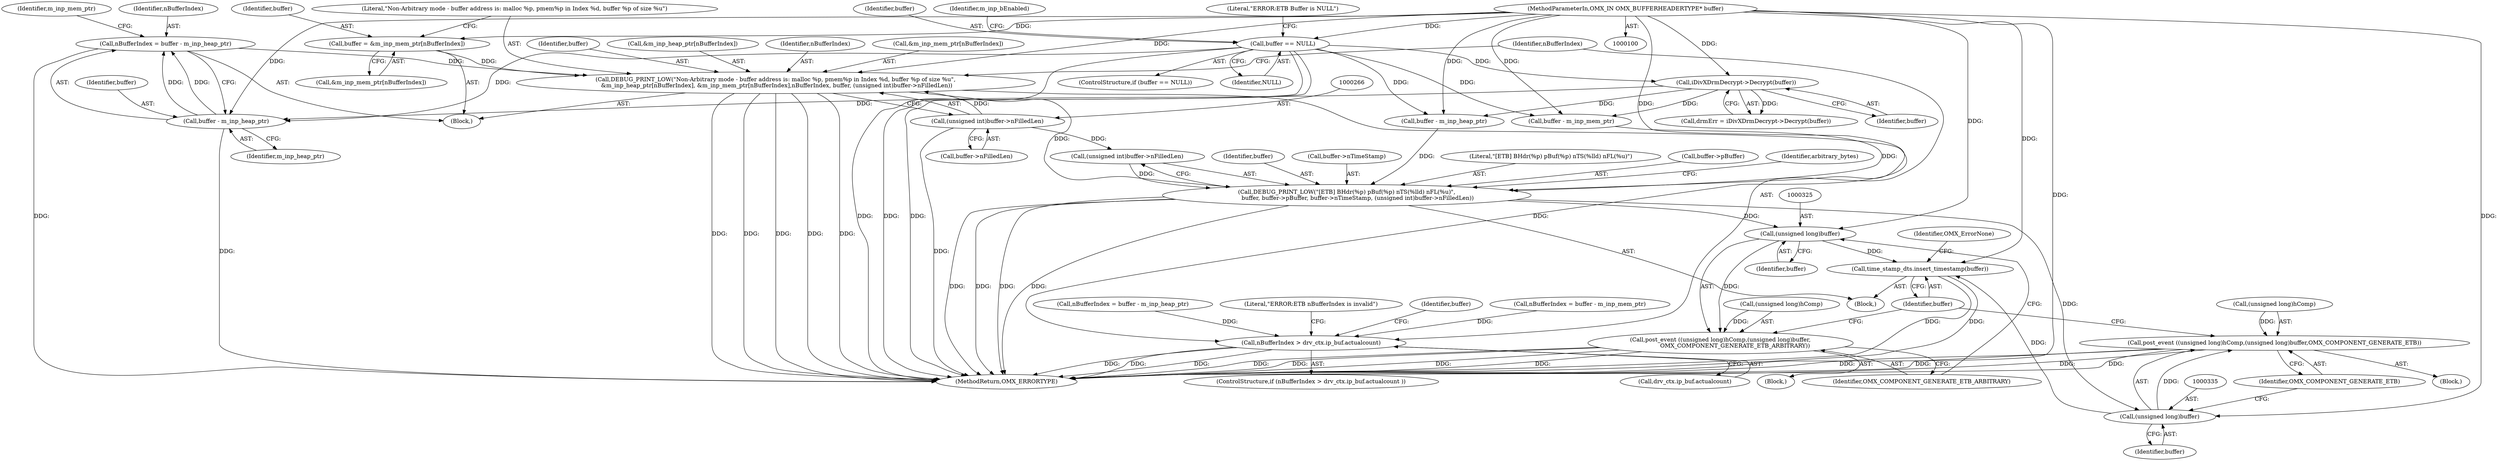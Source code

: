 digraph "0_Android_5b82f4f90c3d531313714df4b936f92fb0ff15cf@array" {
"1000253" [label="(Call,DEBUG_PRINT_LOW(\"Non-Arbitrary mode - buffer address is: malloc %p, pmem%p in Index %d, buffer %p of size %u\",\n &m_inp_heap_ptr[nBufferIndex], &m_inp_mem_ptr[nBufferIndex],nBufferIndex, buffer, (unsigned int)buffer->nFilledLen))"];
"1000209" [label="(Call,nBufferIndex = buffer - m_inp_heap_ptr)"];
"1000211" [label="(Call,buffer - m_inp_heap_ptr)"];
"1000134" [label="(Call,buffer == NULL)"];
"1000102" [label="(MethodParameterIn,OMX_IN OMX_BUFFERHEADERTYPE* buffer)"];
"1000172" [label="(Call,iDivXDrmDecrypt->Decrypt(buffer))"];
"1000247" [label="(Call,buffer = &m_inp_mem_ptr[nBufferIndex])"];
"1000265" [label="(Call,(unsigned int)buffer->nFilledLen)"];
"1000278" [label="(Call,nBufferIndex > drv_ctx.ip_buf.actualcount)"];
"1000303" [label="(Call,DEBUG_PRINT_LOW(\"[ETB] BHdr(%p) pBuf(%p) nTS(%lld) nFL(%u)\",\n            buffer, buffer->pBuffer, buffer->nTimeStamp, (unsigned int)buffer->nFilledLen))"];
"1000324" [label="(Call,(unsigned long)buffer)"];
"1000320" [label="(Call,post_event ((unsigned long)hComp,(unsigned long)buffer,\n                OMX_COMPONENT_GENERATE_ETB_ARBITRARY))"];
"1000338" [label="(Call,time_stamp_dts.insert_timestamp(buffer))"];
"1000334" [label="(Call,(unsigned long)buffer)"];
"1000330" [label="(Call,post_event ((unsigned long)hComp,(unsigned long)buffer,OMX_COMPONENT_GENERATE_ETB))"];
"1000278" [label="(Call,nBufferIndex > drv_ctx.ip_buf.actualcount)"];
"1000327" [label="(Identifier,OMX_COMPONENT_GENERATE_ETB_ARBITRARY)"];
"1000279" [label="(Identifier,nBufferIndex)"];
"1000139" [label="(Literal,\"ERROR:ETB Buffer is NULL\")"];
"1000197" [label="(Call,nBufferIndex = buffer - m_inp_heap_ptr)"];
"1000326" [label="(Identifier,buffer)"];
"1000287" [label="(Literal,\"ERROR:ETB nBufferIndex is invalid\")"];
"1000330" [label="(Call,post_event ((unsigned long)hComp,(unsigned long)buffer,OMX_COMPONENT_GENERATE_ETB))"];
"1000321" [label="(Call,(unsigned long)hComp)"];
"1000319" [label="(Block,)"];
"1000247" [label="(Call,buffer = &m_inp_mem_ptr[nBufferIndex])"];
"1000267" [label="(Call,buffer->nFilledLen)"];
"1000334" [label="(Call,(unsigned long)buffer)"];
"1000212" [label="(Identifier,buffer)"];
"1000331" [label="(Call,(unsigned long)hComp)"];
"1000249" [label="(Call,&m_inp_mem_ptr[nBufferIndex])"];
"1000303" [label="(Call,DEBUG_PRINT_LOW(\"[ETB] BHdr(%p) pBuf(%p) nTS(%lld) nFL(%u)\",\n            buffer, buffer->pBuffer, buffer->nTimeStamp, (unsigned int)buffer->nFilledLen))"];
"1000248" [label="(Identifier,buffer)"];
"1000213" [label="(Identifier,m_inp_heap_ptr)"];
"1000277" [label="(ControlStructure,if (nBufferIndex > drv_ctx.ip_buf.actualcount ))"];
"1000210" [label="(Identifier,nBufferIndex)"];
"1000305" [label="(Identifier,buffer)"];
"1000337" [label="(Identifier,OMX_COMPONENT_GENERATE_ETB)"];
"1000136" [label="(Identifier,NULL)"];
"1000309" [label="(Call,buffer->nTimeStamp)"];
"1000135" [label="(Identifier,buffer)"];
"1000312" [label="(Call,(unsigned int)buffer->nFilledLen)"];
"1000264" [label="(Identifier,buffer)"];
"1000320" [label="(Call,post_event ((unsigned long)hComp,(unsigned long)buffer,\n                OMX_COMPONENT_GENERATE_ETB_ARBITRARY))"];
"1000211" [label="(Call,buffer - m_inp_heap_ptr)"];
"1000217" [label="(Identifier,m_inp_mem_ptr)"];
"1000133" [label="(ControlStructure,if (buffer == NULL))"];
"1000341" [label="(Identifier,OMX_ErrorNone)"];
"1000265" [label="(Call,(unsigned int)buffer->nFilledLen)"];
"1000293" [label="(Identifier,buffer)"];
"1000255" [label="(Call,&m_inp_heap_ptr[nBufferIndex])"];
"1000103" [label="(Block,)"];
"1000304" [label="(Literal,\"[ETB] BHdr(%p) pBuf(%p) nTS(%lld) nFL(%u)\")"];
"1000102" [label="(MethodParameterIn,OMX_IN OMX_BUFFERHEADERTYPE* buffer)"];
"1000329" [label="(Block,)"];
"1000253" [label="(Call,DEBUG_PRINT_LOW(\"Non-Arbitrary mode - buffer address is: malloc %p, pmem%p in Index %d, buffer %p of size %u\",\n &m_inp_heap_ptr[nBufferIndex], &m_inp_mem_ptr[nBufferIndex],nBufferIndex, buffer, (unsigned int)buffer->nFilledLen))"];
"1000338" [label="(Call,time_stamp_dts.insert_timestamp(buffer))"];
"1000272" [label="(Call,nBufferIndex = buffer - m_inp_mem_ptr)"];
"1000263" [label="(Identifier,nBufferIndex)"];
"1000306" [label="(Call,buffer->pBuffer)"];
"1000134" [label="(Call,buffer == NULL)"];
"1000274" [label="(Call,buffer - m_inp_mem_ptr)"];
"1000170" [label="(Call,drmErr = iDivXDrmDecrypt->Decrypt(buffer))"];
"1000280" [label="(Call,drv_ctx.ip_buf.actualcount)"];
"1000173" [label="(Identifier,buffer)"];
"1000209" [label="(Call,nBufferIndex = buffer - m_inp_heap_ptr)"];
"1000339" [label="(Identifier,buffer)"];
"1000336" [label="(Identifier,buffer)"];
"1000259" [label="(Call,&m_inp_mem_ptr[nBufferIndex])"];
"1000172" [label="(Call,iDivXDrmDecrypt->Decrypt(buffer))"];
"1000208" [label="(Block,)"];
"1000199" [label="(Call,buffer - m_inp_heap_ptr)"];
"1000342" [label="(MethodReturn,OMX_ERRORTYPE)"];
"1000324" [label="(Call,(unsigned long)buffer)"];
"1000318" [label="(Identifier,arbitrary_bytes)"];
"1000144" [label="(Identifier,m_inp_bEnabled)"];
"1000254" [label="(Literal,\"Non-Arbitrary mode - buffer address is: malloc %p, pmem%p in Index %d, buffer %p of size %u\")"];
"1000253" -> "1000208"  [label="AST: "];
"1000253" -> "1000265"  [label="CFG: "];
"1000254" -> "1000253"  [label="AST: "];
"1000255" -> "1000253"  [label="AST: "];
"1000259" -> "1000253"  [label="AST: "];
"1000263" -> "1000253"  [label="AST: "];
"1000264" -> "1000253"  [label="AST: "];
"1000265" -> "1000253"  [label="AST: "];
"1000279" -> "1000253"  [label="CFG: "];
"1000253" -> "1000342"  [label="DDG: "];
"1000253" -> "1000342"  [label="DDG: "];
"1000253" -> "1000342"  [label="DDG: "];
"1000253" -> "1000342"  [label="DDG: "];
"1000253" -> "1000342"  [label="DDG: "];
"1000209" -> "1000253"  [label="DDG: "];
"1000247" -> "1000253"  [label="DDG: "];
"1000102" -> "1000253"  [label="DDG: "];
"1000265" -> "1000253"  [label="DDG: "];
"1000253" -> "1000278"  [label="DDG: "];
"1000253" -> "1000303"  [label="DDG: "];
"1000209" -> "1000208"  [label="AST: "];
"1000209" -> "1000211"  [label="CFG: "];
"1000210" -> "1000209"  [label="AST: "];
"1000211" -> "1000209"  [label="AST: "];
"1000217" -> "1000209"  [label="CFG: "];
"1000209" -> "1000342"  [label="DDG: "];
"1000211" -> "1000209"  [label="DDG: "];
"1000211" -> "1000209"  [label="DDG: "];
"1000211" -> "1000213"  [label="CFG: "];
"1000212" -> "1000211"  [label="AST: "];
"1000213" -> "1000211"  [label="AST: "];
"1000211" -> "1000342"  [label="DDG: "];
"1000134" -> "1000211"  [label="DDG: "];
"1000172" -> "1000211"  [label="DDG: "];
"1000102" -> "1000211"  [label="DDG: "];
"1000134" -> "1000133"  [label="AST: "];
"1000134" -> "1000136"  [label="CFG: "];
"1000135" -> "1000134"  [label="AST: "];
"1000136" -> "1000134"  [label="AST: "];
"1000139" -> "1000134"  [label="CFG: "];
"1000144" -> "1000134"  [label="CFG: "];
"1000134" -> "1000342"  [label="DDG: "];
"1000134" -> "1000342"  [label="DDG: "];
"1000134" -> "1000342"  [label="DDG: "];
"1000102" -> "1000134"  [label="DDG: "];
"1000134" -> "1000172"  [label="DDG: "];
"1000134" -> "1000199"  [label="DDG: "];
"1000134" -> "1000274"  [label="DDG: "];
"1000102" -> "1000100"  [label="AST: "];
"1000102" -> "1000342"  [label="DDG: "];
"1000102" -> "1000172"  [label="DDG: "];
"1000102" -> "1000199"  [label="DDG: "];
"1000102" -> "1000247"  [label="DDG: "];
"1000102" -> "1000274"  [label="DDG: "];
"1000102" -> "1000303"  [label="DDG: "];
"1000102" -> "1000324"  [label="DDG: "];
"1000102" -> "1000334"  [label="DDG: "];
"1000102" -> "1000338"  [label="DDG: "];
"1000172" -> "1000170"  [label="AST: "];
"1000172" -> "1000173"  [label="CFG: "];
"1000173" -> "1000172"  [label="AST: "];
"1000170" -> "1000172"  [label="CFG: "];
"1000172" -> "1000170"  [label="DDG: "];
"1000172" -> "1000199"  [label="DDG: "];
"1000172" -> "1000274"  [label="DDG: "];
"1000247" -> "1000208"  [label="AST: "];
"1000247" -> "1000249"  [label="CFG: "];
"1000248" -> "1000247"  [label="AST: "];
"1000249" -> "1000247"  [label="AST: "];
"1000254" -> "1000247"  [label="CFG: "];
"1000265" -> "1000267"  [label="CFG: "];
"1000266" -> "1000265"  [label="AST: "];
"1000267" -> "1000265"  [label="AST: "];
"1000265" -> "1000342"  [label="DDG: "];
"1000265" -> "1000312"  [label="DDG: "];
"1000278" -> "1000277"  [label="AST: "];
"1000278" -> "1000280"  [label="CFG: "];
"1000279" -> "1000278"  [label="AST: "];
"1000280" -> "1000278"  [label="AST: "];
"1000287" -> "1000278"  [label="CFG: "];
"1000293" -> "1000278"  [label="CFG: "];
"1000278" -> "1000342"  [label="DDG: "];
"1000278" -> "1000342"  [label="DDG: "];
"1000278" -> "1000342"  [label="DDG: "];
"1000272" -> "1000278"  [label="DDG: "];
"1000197" -> "1000278"  [label="DDG: "];
"1000303" -> "1000103"  [label="AST: "];
"1000303" -> "1000312"  [label="CFG: "];
"1000304" -> "1000303"  [label="AST: "];
"1000305" -> "1000303"  [label="AST: "];
"1000306" -> "1000303"  [label="AST: "];
"1000309" -> "1000303"  [label="AST: "];
"1000312" -> "1000303"  [label="AST: "];
"1000318" -> "1000303"  [label="CFG: "];
"1000303" -> "1000342"  [label="DDG: "];
"1000303" -> "1000342"  [label="DDG: "];
"1000303" -> "1000342"  [label="DDG: "];
"1000303" -> "1000342"  [label="DDG: "];
"1000274" -> "1000303"  [label="DDG: "];
"1000199" -> "1000303"  [label="DDG: "];
"1000312" -> "1000303"  [label="DDG: "];
"1000303" -> "1000324"  [label="DDG: "];
"1000303" -> "1000334"  [label="DDG: "];
"1000324" -> "1000320"  [label="AST: "];
"1000324" -> "1000326"  [label="CFG: "];
"1000325" -> "1000324"  [label="AST: "];
"1000326" -> "1000324"  [label="AST: "];
"1000327" -> "1000324"  [label="CFG: "];
"1000324" -> "1000320"  [label="DDG: "];
"1000324" -> "1000338"  [label="DDG: "];
"1000320" -> "1000319"  [label="AST: "];
"1000320" -> "1000327"  [label="CFG: "];
"1000321" -> "1000320"  [label="AST: "];
"1000327" -> "1000320"  [label="AST: "];
"1000339" -> "1000320"  [label="CFG: "];
"1000320" -> "1000342"  [label="DDG: "];
"1000320" -> "1000342"  [label="DDG: "];
"1000320" -> "1000342"  [label="DDG: "];
"1000320" -> "1000342"  [label="DDG: "];
"1000321" -> "1000320"  [label="DDG: "];
"1000338" -> "1000103"  [label="AST: "];
"1000338" -> "1000339"  [label="CFG: "];
"1000339" -> "1000338"  [label="AST: "];
"1000341" -> "1000338"  [label="CFG: "];
"1000338" -> "1000342"  [label="DDG: "];
"1000338" -> "1000342"  [label="DDG: "];
"1000334" -> "1000338"  [label="DDG: "];
"1000334" -> "1000330"  [label="AST: "];
"1000334" -> "1000336"  [label="CFG: "];
"1000335" -> "1000334"  [label="AST: "];
"1000336" -> "1000334"  [label="AST: "];
"1000337" -> "1000334"  [label="CFG: "];
"1000334" -> "1000330"  [label="DDG: "];
"1000330" -> "1000329"  [label="AST: "];
"1000330" -> "1000337"  [label="CFG: "];
"1000331" -> "1000330"  [label="AST: "];
"1000337" -> "1000330"  [label="AST: "];
"1000339" -> "1000330"  [label="CFG: "];
"1000330" -> "1000342"  [label="DDG: "];
"1000330" -> "1000342"  [label="DDG: "];
"1000330" -> "1000342"  [label="DDG: "];
"1000330" -> "1000342"  [label="DDG: "];
"1000331" -> "1000330"  [label="DDG: "];
}

